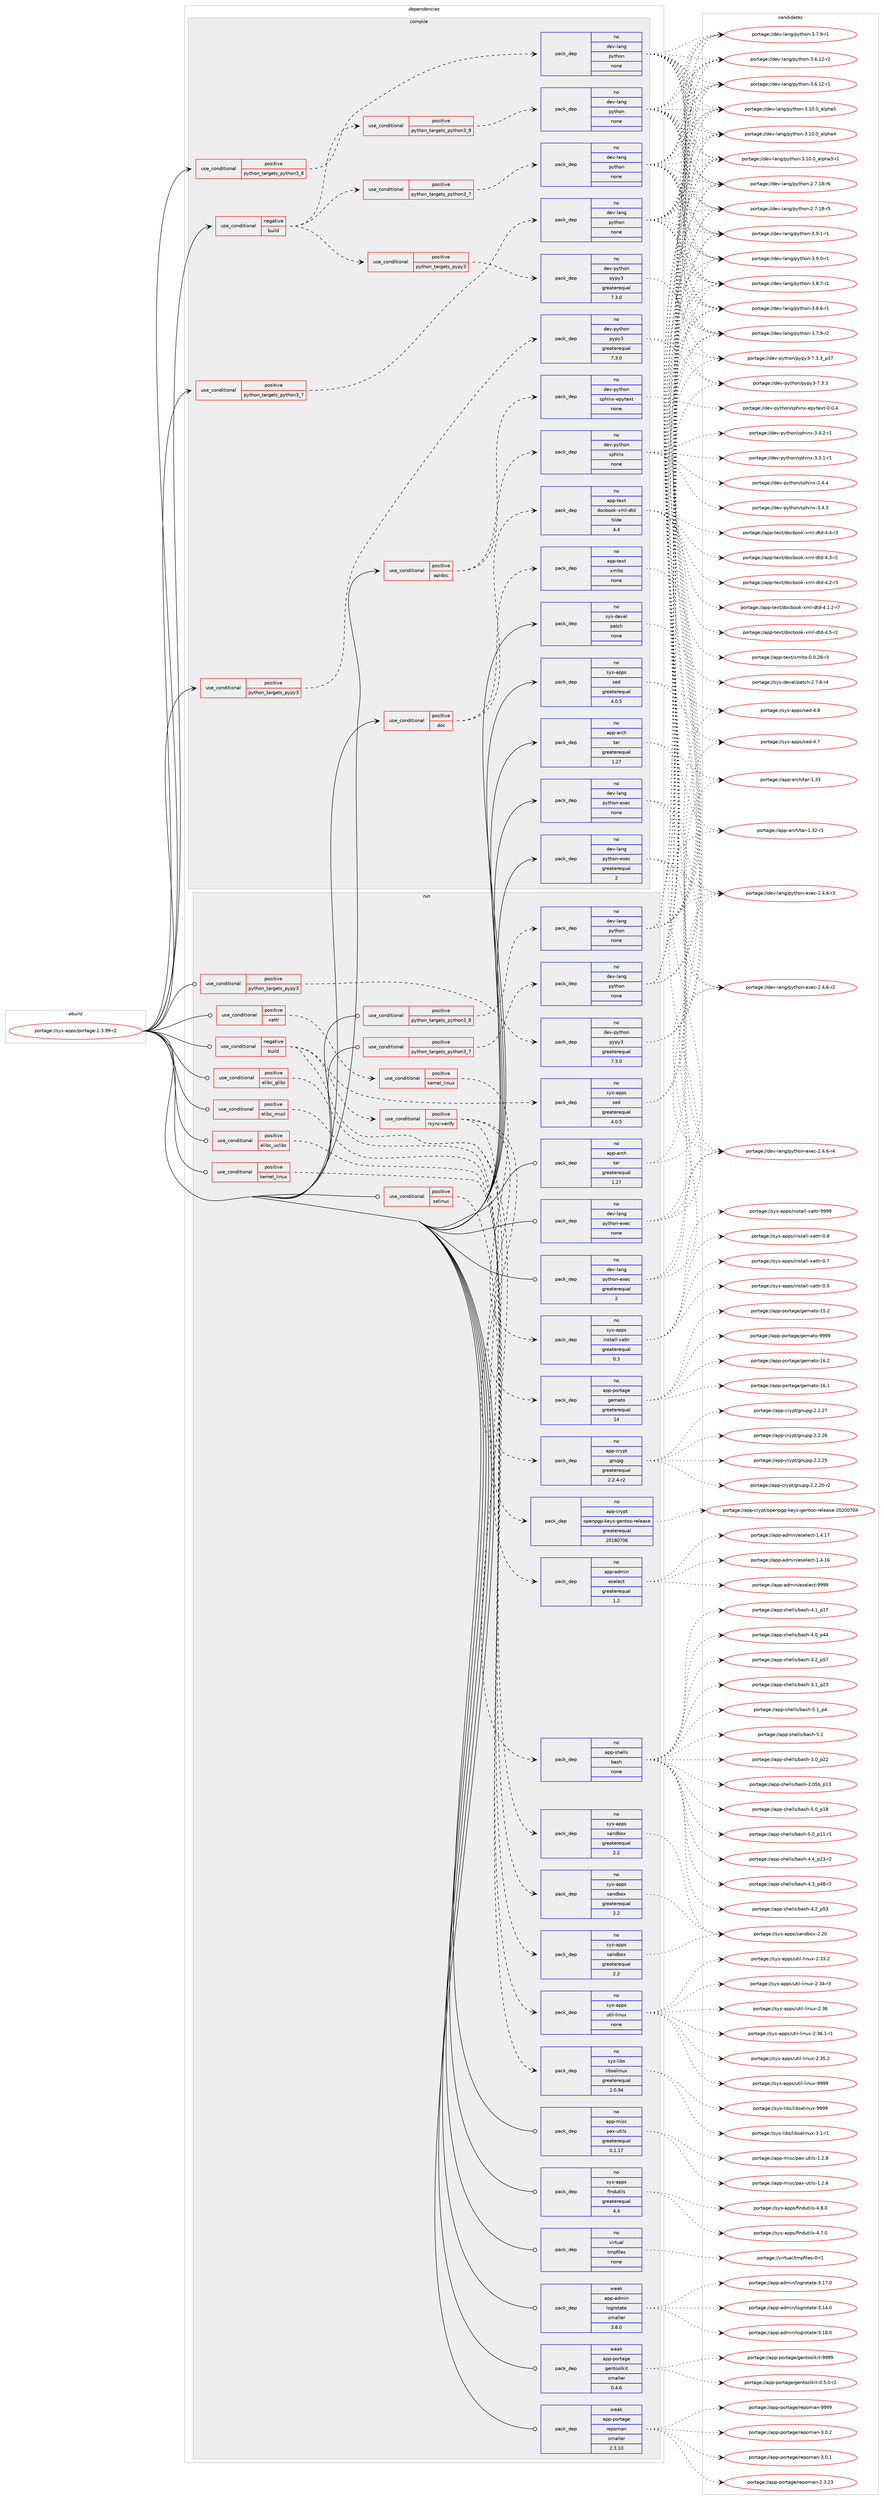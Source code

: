 digraph prolog {

# *************
# Graph options
# *************

newrank=true;
concentrate=true;
compound=true;
graph [rankdir=LR,fontname=Helvetica,fontsize=10,ranksep=1.5];#, ranksep=2.5, nodesep=0.2];
edge  [arrowhead=vee];
node  [fontname=Helvetica,fontsize=10];

# **********
# The ebuild
# **********

subgraph cluster_leftcol {
color=gray;
rank=same;
label=<<i>ebuild</i>>;
id [label="portage://sys-apps/portage-2.3.99-r2", color=red, width=4, href="../sys-apps/portage-2.3.99-r2.svg"];
}

# ****************
# The dependencies
# ****************

subgraph cluster_midcol {
color=gray;
label=<<i>dependencies</i>>;
subgraph cluster_compile {
fillcolor="#eeeeee";
style=filled;
label=<<i>compile</i>>;
subgraph cond3923 {
dependency13109 [label=<<TABLE BORDER="0" CELLBORDER="1" CELLSPACING="0" CELLPADDING="4"><TR><TD ROWSPAN="3" CELLPADDING="10">use_conditional</TD></TR><TR><TD>negative</TD></TR><TR><TD>build</TD></TR></TABLE>>, shape=none, color=red];
subgraph cond3924 {
dependency13110 [label=<<TABLE BORDER="0" CELLBORDER="1" CELLSPACING="0" CELLPADDING="4"><TR><TD ROWSPAN="3" CELLPADDING="10">use_conditional</TD></TR><TR><TD>positive</TD></TR><TR><TD>python_targets_pypy3</TD></TR></TABLE>>, shape=none, color=red];
subgraph pack9069 {
dependency13111 [label=<<TABLE BORDER="0" CELLBORDER="1" CELLSPACING="0" CELLPADDING="4" WIDTH="220"><TR><TD ROWSPAN="6" CELLPADDING="30">pack_dep</TD></TR><TR><TD WIDTH="110">no</TD></TR><TR><TD>dev-python</TD></TR><TR><TD>pypy3</TD></TR><TR><TD>greaterequal</TD></TR><TR><TD>7.3.0</TD></TR></TABLE>>, shape=none, color=blue];
}
dependency13110:e -> dependency13111:w [weight=20,style="dashed",arrowhead="vee"];
}
dependency13109:e -> dependency13110:w [weight=20,style="dashed",arrowhead="vee"];
subgraph cond3925 {
dependency13112 [label=<<TABLE BORDER="0" CELLBORDER="1" CELLSPACING="0" CELLPADDING="4"><TR><TD ROWSPAN="3" CELLPADDING="10">use_conditional</TD></TR><TR><TD>positive</TD></TR><TR><TD>python_targets_python3_7</TD></TR></TABLE>>, shape=none, color=red];
subgraph pack9070 {
dependency13113 [label=<<TABLE BORDER="0" CELLBORDER="1" CELLSPACING="0" CELLPADDING="4" WIDTH="220"><TR><TD ROWSPAN="6" CELLPADDING="30">pack_dep</TD></TR><TR><TD WIDTH="110">no</TD></TR><TR><TD>dev-lang</TD></TR><TR><TD>python</TD></TR><TR><TD>none</TD></TR><TR><TD></TD></TR></TABLE>>, shape=none, color=blue];
}
dependency13112:e -> dependency13113:w [weight=20,style="dashed",arrowhead="vee"];
}
dependency13109:e -> dependency13112:w [weight=20,style="dashed",arrowhead="vee"];
subgraph cond3926 {
dependency13114 [label=<<TABLE BORDER="0" CELLBORDER="1" CELLSPACING="0" CELLPADDING="4"><TR><TD ROWSPAN="3" CELLPADDING="10">use_conditional</TD></TR><TR><TD>positive</TD></TR><TR><TD>python_targets_python3_8</TD></TR></TABLE>>, shape=none, color=red];
subgraph pack9071 {
dependency13115 [label=<<TABLE BORDER="0" CELLBORDER="1" CELLSPACING="0" CELLPADDING="4" WIDTH="220"><TR><TD ROWSPAN="6" CELLPADDING="30">pack_dep</TD></TR><TR><TD WIDTH="110">no</TD></TR><TR><TD>dev-lang</TD></TR><TR><TD>python</TD></TR><TR><TD>none</TD></TR><TR><TD></TD></TR></TABLE>>, shape=none, color=blue];
}
dependency13114:e -> dependency13115:w [weight=20,style="dashed",arrowhead="vee"];
}
dependency13109:e -> dependency13114:w [weight=20,style="dashed",arrowhead="vee"];
}
id:e -> dependency13109:w [weight=20,style="solid",arrowhead="vee"];
subgraph cond3927 {
dependency13116 [label=<<TABLE BORDER="0" CELLBORDER="1" CELLSPACING="0" CELLPADDING="4"><TR><TD ROWSPAN="3" CELLPADDING="10">use_conditional</TD></TR><TR><TD>positive</TD></TR><TR><TD>apidoc</TD></TR></TABLE>>, shape=none, color=red];
subgraph pack9072 {
dependency13117 [label=<<TABLE BORDER="0" CELLBORDER="1" CELLSPACING="0" CELLPADDING="4" WIDTH="220"><TR><TD ROWSPAN="6" CELLPADDING="30">pack_dep</TD></TR><TR><TD WIDTH="110">no</TD></TR><TR><TD>dev-python</TD></TR><TR><TD>sphinx</TD></TR><TR><TD>none</TD></TR><TR><TD></TD></TR></TABLE>>, shape=none, color=blue];
}
dependency13116:e -> dependency13117:w [weight=20,style="dashed",arrowhead="vee"];
subgraph pack9073 {
dependency13118 [label=<<TABLE BORDER="0" CELLBORDER="1" CELLSPACING="0" CELLPADDING="4" WIDTH="220"><TR><TD ROWSPAN="6" CELLPADDING="30">pack_dep</TD></TR><TR><TD WIDTH="110">no</TD></TR><TR><TD>dev-python</TD></TR><TR><TD>sphinx-epytext</TD></TR><TR><TD>none</TD></TR><TR><TD></TD></TR></TABLE>>, shape=none, color=blue];
}
dependency13116:e -> dependency13118:w [weight=20,style="dashed",arrowhead="vee"];
}
id:e -> dependency13116:w [weight=20,style="solid",arrowhead="vee"];
subgraph cond3928 {
dependency13119 [label=<<TABLE BORDER="0" CELLBORDER="1" CELLSPACING="0" CELLPADDING="4"><TR><TD ROWSPAN="3" CELLPADDING="10">use_conditional</TD></TR><TR><TD>positive</TD></TR><TR><TD>doc</TD></TR></TABLE>>, shape=none, color=red];
subgraph pack9074 {
dependency13120 [label=<<TABLE BORDER="0" CELLBORDER="1" CELLSPACING="0" CELLPADDING="4" WIDTH="220"><TR><TD ROWSPAN="6" CELLPADDING="30">pack_dep</TD></TR><TR><TD WIDTH="110">no</TD></TR><TR><TD>app-text</TD></TR><TR><TD>xmlto</TD></TR><TR><TD>none</TD></TR><TR><TD></TD></TR></TABLE>>, shape=none, color=blue];
}
dependency13119:e -> dependency13120:w [weight=20,style="dashed",arrowhead="vee"];
subgraph pack9075 {
dependency13121 [label=<<TABLE BORDER="0" CELLBORDER="1" CELLSPACING="0" CELLPADDING="4" WIDTH="220"><TR><TD ROWSPAN="6" CELLPADDING="30">pack_dep</TD></TR><TR><TD WIDTH="110">no</TD></TR><TR><TD>app-text</TD></TR><TR><TD>docbook-xml-dtd</TD></TR><TR><TD>tilde</TD></TR><TR><TD>4.4</TD></TR></TABLE>>, shape=none, color=blue];
}
dependency13119:e -> dependency13121:w [weight=20,style="dashed",arrowhead="vee"];
}
id:e -> dependency13119:w [weight=20,style="solid",arrowhead="vee"];
subgraph cond3929 {
dependency13122 [label=<<TABLE BORDER="0" CELLBORDER="1" CELLSPACING="0" CELLPADDING="4"><TR><TD ROWSPAN="3" CELLPADDING="10">use_conditional</TD></TR><TR><TD>positive</TD></TR><TR><TD>python_targets_pypy3</TD></TR></TABLE>>, shape=none, color=red];
subgraph pack9076 {
dependency13123 [label=<<TABLE BORDER="0" CELLBORDER="1" CELLSPACING="0" CELLPADDING="4" WIDTH="220"><TR><TD ROWSPAN="6" CELLPADDING="30">pack_dep</TD></TR><TR><TD WIDTH="110">no</TD></TR><TR><TD>dev-python</TD></TR><TR><TD>pypy3</TD></TR><TR><TD>greaterequal</TD></TR><TR><TD>7.3.0</TD></TR></TABLE>>, shape=none, color=blue];
}
dependency13122:e -> dependency13123:w [weight=20,style="dashed",arrowhead="vee"];
}
id:e -> dependency13122:w [weight=20,style="solid",arrowhead="vee"];
subgraph cond3930 {
dependency13124 [label=<<TABLE BORDER="0" CELLBORDER="1" CELLSPACING="0" CELLPADDING="4"><TR><TD ROWSPAN="3" CELLPADDING="10">use_conditional</TD></TR><TR><TD>positive</TD></TR><TR><TD>python_targets_python3_7</TD></TR></TABLE>>, shape=none, color=red];
subgraph pack9077 {
dependency13125 [label=<<TABLE BORDER="0" CELLBORDER="1" CELLSPACING="0" CELLPADDING="4" WIDTH="220"><TR><TD ROWSPAN="6" CELLPADDING="30">pack_dep</TD></TR><TR><TD WIDTH="110">no</TD></TR><TR><TD>dev-lang</TD></TR><TR><TD>python</TD></TR><TR><TD>none</TD></TR><TR><TD></TD></TR></TABLE>>, shape=none, color=blue];
}
dependency13124:e -> dependency13125:w [weight=20,style="dashed",arrowhead="vee"];
}
id:e -> dependency13124:w [weight=20,style="solid",arrowhead="vee"];
subgraph cond3931 {
dependency13126 [label=<<TABLE BORDER="0" CELLBORDER="1" CELLSPACING="0" CELLPADDING="4"><TR><TD ROWSPAN="3" CELLPADDING="10">use_conditional</TD></TR><TR><TD>positive</TD></TR><TR><TD>python_targets_python3_8</TD></TR></TABLE>>, shape=none, color=red];
subgraph pack9078 {
dependency13127 [label=<<TABLE BORDER="0" CELLBORDER="1" CELLSPACING="0" CELLPADDING="4" WIDTH="220"><TR><TD ROWSPAN="6" CELLPADDING="30">pack_dep</TD></TR><TR><TD WIDTH="110">no</TD></TR><TR><TD>dev-lang</TD></TR><TR><TD>python</TD></TR><TR><TD>none</TD></TR><TR><TD></TD></TR></TABLE>>, shape=none, color=blue];
}
dependency13126:e -> dependency13127:w [weight=20,style="dashed",arrowhead="vee"];
}
id:e -> dependency13126:w [weight=20,style="solid",arrowhead="vee"];
subgraph pack9079 {
dependency13128 [label=<<TABLE BORDER="0" CELLBORDER="1" CELLSPACING="0" CELLPADDING="4" WIDTH="220"><TR><TD ROWSPAN="6" CELLPADDING="30">pack_dep</TD></TR><TR><TD WIDTH="110">no</TD></TR><TR><TD>app-arch</TD></TR><TR><TD>tar</TD></TR><TR><TD>greaterequal</TD></TR><TR><TD>1.27</TD></TR></TABLE>>, shape=none, color=blue];
}
id:e -> dependency13128:w [weight=20,style="solid",arrowhead="vee"];
subgraph pack9080 {
dependency13129 [label=<<TABLE BORDER="0" CELLBORDER="1" CELLSPACING="0" CELLPADDING="4" WIDTH="220"><TR><TD ROWSPAN="6" CELLPADDING="30">pack_dep</TD></TR><TR><TD WIDTH="110">no</TD></TR><TR><TD>dev-lang</TD></TR><TR><TD>python-exec</TD></TR><TR><TD>greaterequal</TD></TR><TR><TD>2</TD></TR></TABLE>>, shape=none, color=blue];
}
id:e -> dependency13129:w [weight=20,style="solid",arrowhead="vee"];
subgraph pack9081 {
dependency13130 [label=<<TABLE BORDER="0" CELLBORDER="1" CELLSPACING="0" CELLPADDING="4" WIDTH="220"><TR><TD ROWSPAN="6" CELLPADDING="30">pack_dep</TD></TR><TR><TD WIDTH="110">no</TD></TR><TR><TD>dev-lang</TD></TR><TR><TD>python-exec</TD></TR><TR><TD>none</TD></TR><TR><TD></TD></TR></TABLE>>, shape=none, color=blue];
}
id:e -> dependency13130:w [weight=20,style="solid",arrowhead="vee"];
subgraph pack9082 {
dependency13131 [label=<<TABLE BORDER="0" CELLBORDER="1" CELLSPACING="0" CELLPADDING="4" WIDTH="220"><TR><TD ROWSPAN="6" CELLPADDING="30">pack_dep</TD></TR><TR><TD WIDTH="110">no</TD></TR><TR><TD>sys-apps</TD></TR><TR><TD>sed</TD></TR><TR><TD>greaterequal</TD></TR><TR><TD>4.0.5</TD></TR></TABLE>>, shape=none, color=blue];
}
id:e -> dependency13131:w [weight=20,style="solid",arrowhead="vee"];
subgraph pack9083 {
dependency13132 [label=<<TABLE BORDER="0" CELLBORDER="1" CELLSPACING="0" CELLPADDING="4" WIDTH="220"><TR><TD ROWSPAN="6" CELLPADDING="30">pack_dep</TD></TR><TR><TD WIDTH="110">no</TD></TR><TR><TD>sys-devel</TD></TR><TR><TD>patch</TD></TR><TR><TD>none</TD></TR><TR><TD></TD></TR></TABLE>>, shape=none, color=blue];
}
id:e -> dependency13132:w [weight=20,style="solid",arrowhead="vee"];
}
subgraph cluster_compileandrun {
fillcolor="#eeeeee";
style=filled;
label=<<i>compile and run</i>>;
}
subgraph cluster_run {
fillcolor="#eeeeee";
style=filled;
label=<<i>run</i>>;
subgraph cond3932 {
dependency13133 [label=<<TABLE BORDER="0" CELLBORDER="1" CELLSPACING="0" CELLPADDING="4"><TR><TD ROWSPAN="3" CELLPADDING="10">use_conditional</TD></TR><TR><TD>negative</TD></TR><TR><TD>build</TD></TR></TABLE>>, shape=none, color=red];
subgraph pack9084 {
dependency13134 [label=<<TABLE BORDER="0" CELLBORDER="1" CELLSPACING="0" CELLPADDING="4" WIDTH="220"><TR><TD ROWSPAN="6" CELLPADDING="30">pack_dep</TD></TR><TR><TD WIDTH="110">no</TD></TR><TR><TD>sys-apps</TD></TR><TR><TD>sed</TD></TR><TR><TD>greaterequal</TD></TR><TR><TD>4.0.5</TD></TR></TABLE>>, shape=none, color=blue];
}
dependency13133:e -> dependency13134:w [weight=20,style="dashed",arrowhead="vee"];
subgraph pack9085 {
dependency13135 [label=<<TABLE BORDER="0" CELLBORDER="1" CELLSPACING="0" CELLPADDING="4" WIDTH="220"><TR><TD ROWSPAN="6" CELLPADDING="30">pack_dep</TD></TR><TR><TD WIDTH="110">no</TD></TR><TR><TD>app-shells</TD></TR><TR><TD>bash</TD></TR><TR><TD>none</TD></TR><TR><TD></TD></TR></TABLE>>, shape=none, color=blue];
}
dependency13133:e -> dependency13135:w [weight=20,style="dashed",arrowhead="vee"];
subgraph pack9086 {
dependency13136 [label=<<TABLE BORDER="0" CELLBORDER="1" CELLSPACING="0" CELLPADDING="4" WIDTH="220"><TR><TD ROWSPAN="6" CELLPADDING="30">pack_dep</TD></TR><TR><TD WIDTH="110">no</TD></TR><TR><TD>app-admin</TD></TR><TR><TD>eselect</TD></TR><TR><TD>greaterequal</TD></TR><TR><TD>1.2</TD></TR></TABLE>>, shape=none, color=blue];
}
dependency13133:e -> dependency13136:w [weight=20,style="dashed",arrowhead="vee"];
subgraph cond3933 {
dependency13137 [label=<<TABLE BORDER="0" CELLBORDER="1" CELLSPACING="0" CELLPADDING="4"><TR><TD ROWSPAN="3" CELLPADDING="10">use_conditional</TD></TR><TR><TD>positive</TD></TR><TR><TD>rsync-verify</TD></TR></TABLE>>, shape=none, color=red];
subgraph pack9087 {
dependency13138 [label=<<TABLE BORDER="0" CELLBORDER="1" CELLSPACING="0" CELLPADDING="4" WIDTH="220"><TR><TD ROWSPAN="6" CELLPADDING="30">pack_dep</TD></TR><TR><TD WIDTH="110">no</TD></TR><TR><TD>app-portage</TD></TR><TR><TD>gemato</TD></TR><TR><TD>greaterequal</TD></TR><TR><TD>14</TD></TR></TABLE>>, shape=none, color=blue];
}
dependency13137:e -> dependency13138:w [weight=20,style="dashed",arrowhead="vee"];
subgraph pack9088 {
dependency13139 [label=<<TABLE BORDER="0" CELLBORDER="1" CELLSPACING="0" CELLPADDING="4" WIDTH="220"><TR><TD ROWSPAN="6" CELLPADDING="30">pack_dep</TD></TR><TR><TD WIDTH="110">no</TD></TR><TR><TD>app-crypt</TD></TR><TR><TD>openpgp-keys-gentoo-release</TD></TR><TR><TD>greaterequal</TD></TR><TR><TD>20180706</TD></TR></TABLE>>, shape=none, color=blue];
}
dependency13137:e -> dependency13139:w [weight=20,style="dashed",arrowhead="vee"];
subgraph pack9089 {
dependency13140 [label=<<TABLE BORDER="0" CELLBORDER="1" CELLSPACING="0" CELLPADDING="4" WIDTH="220"><TR><TD ROWSPAN="6" CELLPADDING="30">pack_dep</TD></TR><TR><TD WIDTH="110">no</TD></TR><TR><TD>app-crypt</TD></TR><TR><TD>gnupg</TD></TR><TR><TD>greaterequal</TD></TR><TR><TD>2.2.4-r2</TD></TR></TABLE>>, shape=none, color=blue];
}
dependency13137:e -> dependency13140:w [weight=20,style="dashed",arrowhead="vee"];
}
dependency13133:e -> dependency13137:w [weight=20,style="dashed",arrowhead="vee"];
}
id:e -> dependency13133:w [weight=20,style="solid",arrowhead="odot"];
subgraph cond3934 {
dependency13141 [label=<<TABLE BORDER="0" CELLBORDER="1" CELLSPACING="0" CELLPADDING="4"><TR><TD ROWSPAN="3" CELLPADDING="10">use_conditional</TD></TR><TR><TD>positive</TD></TR><TR><TD>elibc_glibc</TD></TR></TABLE>>, shape=none, color=red];
subgraph pack9090 {
dependency13142 [label=<<TABLE BORDER="0" CELLBORDER="1" CELLSPACING="0" CELLPADDING="4" WIDTH="220"><TR><TD ROWSPAN="6" CELLPADDING="30">pack_dep</TD></TR><TR><TD WIDTH="110">no</TD></TR><TR><TD>sys-apps</TD></TR><TR><TD>sandbox</TD></TR><TR><TD>greaterequal</TD></TR><TR><TD>2.2</TD></TR></TABLE>>, shape=none, color=blue];
}
dependency13141:e -> dependency13142:w [weight=20,style="dashed",arrowhead="vee"];
}
id:e -> dependency13141:w [weight=20,style="solid",arrowhead="odot"];
subgraph cond3935 {
dependency13143 [label=<<TABLE BORDER="0" CELLBORDER="1" CELLSPACING="0" CELLPADDING="4"><TR><TD ROWSPAN="3" CELLPADDING="10">use_conditional</TD></TR><TR><TD>positive</TD></TR><TR><TD>elibc_musl</TD></TR></TABLE>>, shape=none, color=red];
subgraph pack9091 {
dependency13144 [label=<<TABLE BORDER="0" CELLBORDER="1" CELLSPACING="0" CELLPADDING="4" WIDTH="220"><TR><TD ROWSPAN="6" CELLPADDING="30">pack_dep</TD></TR><TR><TD WIDTH="110">no</TD></TR><TR><TD>sys-apps</TD></TR><TR><TD>sandbox</TD></TR><TR><TD>greaterequal</TD></TR><TR><TD>2.2</TD></TR></TABLE>>, shape=none, color=blue];
}
dependency13143:e -> dependency13144:w [weight=20,style="dashed",arrowhead="vee"];
}
id:e -> dependency13143:w [weight=20,style="solid",arrowhead="odot"];
subgraph cond3936 {
dependency13145 [label=<<TABLE BORDER="0" CELLBORDER="1" CELLSPACING="0" CELLPADDING="4"><TR><TD ROWSPAN="3" CELLPADDING="10">use_conditional</TD></TR><TR><TD>positive</TD></TR><TR><TD>elibc_uclibc</TD></TR></TABLE>>, shape=none, color=red];
subgraph pack9092 {
dependency13146 [label=<<TABLE BORDER="0" CELLBORDER="1" CELLSPACING="0" CELLPADDING="4" WIDTH="220"><TR><TD ROWSPAN="6" CELLPADDING="30">pack_dep</TD></TR><TR><TD WIDTH="110">no</TD></TR><TR><TD>sys-apps</TD></TR><TR><TD>sandbox</TD></TR><TR><TD>greaterequal</TD></TR><TR><TD>2.2</TD></TR></TABLE>>, shape=none, color=blue];
}
dependency13145:e -> dependency13146:w [weight=20,style="dashed",arrowhead="vee"];
}
id:e -> dependency13145:w [weight=20,style="solid",arrowhead="odot"];
subgraph cond3937 {
dependency13147 [label=<<TABLE BORDER="0" CELLBORDER="1" CELLSPACING="0" CELLPADDING="4"><TR><TD ROWSPAN="3" CELLPADDING="10">use_conditional</TD></TR><TR><TD>positive</TD></TR><TR><TD>kernel_linux</TD></TR></TABLE>>, shape=none, color=red];
subgraph pack9093 {
dependency13148 [label=<<TABLE BORDER="0" CELLBORDER="1" CELLSPACING="0" CELLPADDING="4" WIDTH="220"><TR><TD ROWSPAN="6" CELLPADDING="30">pack_dep</TD></TR><TR><TD WIDTH="110">no</TD></TR><TR><TD>sys-apps</TD></TR><TR><TD>util-linux</TD></TR><TR><TD>none</TD></TR><TR><TD></TD></TR></TABLE>>, shape=none, color=blue];
}
dependency13147:e -> dependency13148:w [weight=20,style="dashed",arrowhead="vee"];
}
id:e -> dependency13147:w [weight=20,style="solid",arrowhead="odot"];
subgraph cond3938 {
dependency13149 [label=<<TABLE BORDER="0" CELLBORDER="1" CELLSPACING="0" CELLPADDING="4"><TR><TD ROWSPAN="3" CELLPADDING="10">use_conditional</TD></TR><TR><TD>positive</TD></TR><TR><TD>python_targets_pypy3</TD></TR></TABLE>>, shape=none, color=red];
subgraph pack9094 {
dependency13150 [label=<<TABLE BORDER="0" CELLBORDER="1" CELLSPACING="0" CELLPADDING="4" WIDTH="220"><TR><TD ROWSPAN="6" CELLPADDING="30">pack_dep</TD></TR><TR><TD WIDTH="110">no</TD></TR><TR><TD>dev-python</TD></TR><TR><TD>pypy3</TD></TR><TR><TD>greaterequal</TD></TR><TR><TD>7.3.0</TD></TR></TABLE>>, shape=none, color=blue];
}
dependency13149:e -> dependency13150:w [weight=20,style="dashed",arrowhead="vee"];
}
id:e -> dependency13149:w [weight=20,style="solid",arrowhead="odot"];
subgraph cond3939 {
dependency13151 [label=<<TABLE BORDER="0" CELLBORDER="1" CELLSPACING="0" CELLPADDING="4"><TR><TD ROWSPAN="3" CELLPADDING="10">use_conditional</TD></TR><TR><TD>positive</TD></TR><TR><TD>python_targets_python3_7</TD></TR></TABLE>>, shape=none, color=red];
subgraph pack9095 {
dependency13152 [label=<<TABLE BORDER="0" CELLBORDER="1" CELLSPACING="0" CELLPADDING="4" WIDTH="220"><TR><TD ROWSPAN="6" CELLPADDING="30">pack_dep</TD></TR><TR><TD WIDTH="110">no</TD></TR><TR><TD>dev-lang</TD></TR><TR><TD>python</TD></TR><TR><TD>none</TD></TR><TR><TD></TD></TR></TABLE>>, shape=none, color=blue];
}
dependency13151:e -> dependency13152:w [weight=20,style="dashed",arrowhead="vee"];
}
id:e -> dependency13151:w [weight=20,style="solid",arrowhead="odot"];
subgraph cond3940 {
dependency13153 [label=<<TABLE BORDER="0" CELLBORDER="1" CELLSPACING="0" CELLPADDING="4"><TR><TD ROWSPAN="3" CELLPADDING="10">use_conditional</TD></TR><TR><TD>positive</TD></TR><TR><TD>python_targets_python3_8</TD></TR></TABLE>>, shape=none, color=red];
subgraph pack9096 {
dependency13154 [label=<<TABLE BORDER="0" CELLBORDER="1" CELLSPACING="0" CELLPADDING="4" WIDTH="220"><TR><TD ROWSPAN="6" CELLPADDING="30">pack_dep</TD></TR><TR><TD WIDTH="110">no</TD></TR><TR><TD>dev-lang</TD></TR><TR><TD>python</TD></TR><TR><TD>none</TD></TR><TR><TD></TD></TR></TABLE>>, shape=none, color=blue];
}
dependency13153:e -> dependency13154:w [weight=20,style="dashed",arrowhead="vee"];
}
id:e -> dependency13153:w [weight=20,style="solid",arrowhead="odot"];
subgraph cond3941 {
dependency13155 [label=<<TABLE BORDER="0" CELLBORDER="1" CELLSPACING="0" CELLPADDING="4"><TR><TD ROWSPAN="3" CELLPADDING="10">use_conditional</TD></TR><TR><TD>positive</TD></TR><TR><TD>selinux</TD></TR></TABLE>>, shape=none, color=red];
subgraph pack9097 {
dependency13156 [label=<<TABLE BORDER="0" CELLBORDER="1" CELLSPACING="0" CELLPADDING="4" WIDTH="220"><TR><TD ROWSPAN="6" CELLPADDING="30">pack_dep</TD></TR><TR><TD WIDTH="110">no</TD></TR><TR><TD>sys-libs</TD></TR><TR><TD>libselinux</TD></TR><TR><TD>greaterequal</TD></TR><TR><TD>2.0.94</TD></TR></TABLE>>, shape=none, color=blue];
}
dependency13155:e -> dependency13156:w [weight=20,style="dashed",arrowhead="vee"];
}
id:e -> dependency13155:w [weight=20,style="solid",arrowhead="odot"];
subgraph cond3942 {
dependency13157 [label=<<TABLE BORDER="0" CELLBORDER="1" CELLSPACING="0" CELLPADDING="4"><TR><TD ROWSPAN="3" CELLPADDING="10">use_conditional</TD></TR><TR><TD>positive</TD></TR><TR><TD>xattr</TD></TR></TABLE>>, shape=none, color=red];
subgraph cond3943 {
dependency13158 [label=<<TABLE BORDER="0" CELLBORDER="1" CELLSPACING="0" CELLPADDING="4"><TR><TD ROWSPAN="3" CELLPADDING="10">use_conditional</TD></TR><TR><TD>positive</TD></TR><TR><TD>kernel_linux</TD></TR></TABLE>>, shape=none, color=red];
subgraph pack9098 {
dependency13159 [label=<<TABLE BORDER="0" CELLBORDER="1" CELLSPACING="0" CELLPADDING="4" WIDTH="220"><TR><TD ROWSPAN="6" CELLPADDING="30">pack_dep</TD></TR><TR><TD WIDTH="110">no</TD></TR><TR><TD>sys-apps</TD></TR><TR><TD>install-xattr</TD></TR><TR><TD>greaterequal</TD></TR><TR><TD>0.3</TD></TR></TABLE>>, shape=none, color=blue];
}
dependency13158:e -> dependency13159:w [weight=20,style="dashed",arrowhead="vee"];
}
dependency13157:e -> dependency13158:w [weight=20,style="dashed",arrowhead="vee"];
}
id:e -> dependency13157:w [weight=20,style="solid",arrowhead="odot"];
subgraph pack9099 {
dependency13160 [label=<<TABLE BORDER="0" CELLBORDER="1" CELLSPACING="0" CELLPADDING="4" WIDTH="220"><TR><TD ROWSPAN="6" CELLPADDING="30">pack_dep</TD></TR><TR><TD WIDTH="110">no</TD></TR><TR><TD>app-arch</TD></TR><TR><TD>tar</TD></TR><TR><TD>greaterequal</TD></TR><TR><TD>1.27</TD></TR></TABLE>>, shape=none, color=blue];
}
id:e -> dependency13160:w [weight=20,style="solid",arrowhead="odot"];
subgraph pack9100 {
dependency13161 [label=<<TABLE BORDER="0" CELLBORDER="1" CELLSPACING="0" CELLPADDING="4" WIDTH="220"><TR><TD ROWSPAN="6" CELLPADDING="30">pack_dep</TD></TR><TR><TD WIDTH="110">no</TD></TR><TR><TD>app-misc</TD></TR><TR><TD>pax-utils</TD></TR><TR><TD>greaterequal</TD></TR><TR><TD>0.1.17</TD></TR></TABLE>>, shape=none, color=blue];
}
id:e -> dependency13161:w [weight=20,style="solid",arrowhead="odot"];
subgraph pack9101 {
dependency13162 [label=<<TABLE BORDER="0" CELLBORDER="1" CELLSPACING="0" CELLPADDING="4" WIDTH="220"><TR><TD ROWSPAN="6" CELLPADDING="30">pack_dep</TD></TR><TR><TD WIDTH="110">no</TD></TR><TR><TD>dev-lang</TD></TR><TR><TD>python-exec</TD></TR><TR><TD>greaterequal</TD></TR><TR><TD>2</TD></TR></TABLE>>, shape=none, color=blue];
}
id:e -> dependency13162:w [weight=20,style="solid",arrowhead="odot"];
subgraph pack9102 {
dependency13163 [label=<<TABLE BORDER="0" CELLBORDER="1" CELLSPACING="0" CELLPADDING="4" WIDTH="220"><TR><TD ROWSPAN="6" CELLPADDING="30">pack_dep</TD></TR><TR><TD WIDTH="110">no</TD></TR><TR><TD>dev-lang</TD></TR><TR><TD>python-exec</TD></TR><TR><TD>none</TD></TR><TR><TD></TD></TR></TABLE>>, shape=none, color=blue];
}
id:e -> dependency13163:w [weight=20,style="solid",arrowhead="odot"];
subgraph pack9103 {
dependency13164 [label=<<TABLE BORDER="0" CELLBORDER="1" CELLSPACING="0" CELLPADDING="4" WIDTH="220"><TR><TD ROWSPAN="6" CELLPADDING="30">pack_dep</TD></TR><TR><TD WIDTH="110">no</TD></TR><TR><TD>sys-apps</TD></TR><TR><TD>findutils</TD></TR><TR><TD>greaterequal</TD></TR><TR><TD>4.4</TD></TR></TABLE>>, shape=none, color=blue];
}
id:e -> dependency13164:w [weight=20,style="solid",arrowhead="odot"];
subgraph pack9104 {
dependency13165 [label=<<TABLE BORDER="0" CELLBORDER="1" CELLSPACING="0" CELLPADDING="4" WIDTH="220"><TR><TD ROWSPAN="6" CELLPADDING="30">pack_dep</TD></TR><TR><TD WIDTH="110">no</TD></TR><TR><TD>virtual</TD></TR><TR><TD>tmpfiles</TD></TR><TR><TD>none</TD></TR><TR><TD></TD></TR></TABLE>>, shape=none, color=blue];
}
id:e -> dependency13165:w [weight=20,style="solid",arrowhead="odot"];
subgraph pack9105 {
dependency13166 [label=<<TABLE BORDER="0" CELLBORDER="1" CELLSPACING="0" CELLPADDING="4" WIDTH="220"><TR><TD ROWSPAN="6" CELLPADDING="30">pack_dep</TD></TR><TR><TD WIDTH="110">weak</TD></TR><TR><TD>app-admin</TD></TR><TR><TD>logrotate</TD></TR><TR><TD>smaller</TD></TR><TR><TD>3.8.0</TD></TR></TABLE>>, shape=none, color=blue];
}
id:e -> dependency13166:w [weight=20,style="solid",arrowhead="odot"];
subgraph pack9106 {
dependency13167 [label=<<TABLE BORDER="0" CELLBORDER="1" CELLSPACING="0" CELLPADDING="4" WIDTH="220"><TR><TD ROWSPAN="6" CELLPADDING="30">pack_dep</TD></TR><TR><TD WIDTH="110">weak</TD></TR><TR><TD>app-portage</TD></TR><TR><TD>gentoolkit</TD></TR><TR><TD>smaller</TD></TR><TR><TD>0.4.6</TD></TR></TABLE>>, shape=none, color=blue];
}
id:e -> dependency13167:w [weight=20,style="solid",arrowhead="odot"];
subgraph pack9107 {
dependency13168 [label=<<TABLE BORDER="0" CELLBORDER="1" CELLSPACING="0" CELLPADDING="4" WIDTH="220"><TR><TD ROWSPAN="6" CELLPADDING="30">pack_dep</TD></TR><TR><TD WIDTH="110">weak</TD></TR><TR><TD>app-portage</TD></TR><TR><TD>repoman</TD></TR><TR><TD>smaller</TD></TR><TR><TD>2.3.10</TD></TR></TABLE>>, shape=none, color=blue];
}
id:e -> dependency13168:w [weight=20,style="solid",arrowhead="odot"];
}
}

# **************
# The candidates
# **************

subgraph cluster_choices {
rank=same;
color=gray;
label=<<i>candidates</i>>;

subgraph choice9069 {
color=black;
nodesep=1;
choice100101118451121211161041111104711212111212151455546514651951125155 [label="portage://dev-python/pypy3-7.3.3_p37", color=red, width=4,href="../dev-python/pypy3-7.3.3_p37.svg"];
choice100101118451121211161041111104711212111212151455546514651 [label="portage://dev-python/pypy3-7.3.3", color=red, width=4,href="../dev-python/pypy3-7.3.3.svg"];
dependency13111:e -> choice100101118451121211161041111104711212111212151455546514651951125155:w [style=dotted,weight="100"];
dependency13111:e -> choice100101118451121211161041111104711212111212151455546514651:w [style=dotted,weight="100"];
}
subgraph choice9070 {
color=black;
nodesep=1;
choice1001011184510897110103471121211161041111104551465746494511449 [label="portage://dev-lang/python-3.9.1-r1", color=red, width=4,href="../dev-lang/python-3.9.1-r1.svg"];
choice1001011184510897110103471121211161041111104551465746484511449 [label="portage://dev-lang/python-3.9.0-r1", color=red, width=4,href="../dev-lang/python-3.9.0-r1.svg"];
choice1001011184510897110103471121211161041111104551465646554511449 [label="portage://dev-lang/python-3.8.7-r1", color=red, width=4,href="../dev-lang/python-3.8.7-r1.svg"];
choice1001011184510897110103471121211161041111104551465646544511449 [label="portage://dev-lang/python-3.8.6-r1", color=red, width=4,href="../dev-lang/python-3.8.6-r1.svg"];
choice1001011184510897110103471121211161041111104551465546574511450 [label="portage://dev-lang/python-3.7.9-r2", color=red, width=4,href="../dev-lang/python-3.7.9-r2.svg"];
choice1001011184510897110103471121211161041111104551465546574511449 [label="portage://dev-lang/python-3.7.9-r1", color=red, width=4,href="../dev-lang/python-3.7.9-r1.svg"];
choice100101118451089711010347112121116104111110455146544649504511450 [label="portage://dev-lang/python-3.6.12-r2", color=red, width=4,href="../dev-lang/python-3.6.12-r2.svg"];
choice100101118451089711010347112121116104111110455146544649504511449 [label="portage://dev-lang/python-3.6.12-r1", color=red, width=4,href="../dev-lang/python-3.6.12-r1.svg"];
choice1001011184510897110103471121211161041111104551464948464895971081121049753 [label="portage://dev-lang/python-3.10.0_alpha5", color=red, width=4,href="../dev-lang/python-3.10.0_alpha5.svg"];
choice1001011184510897110103471121211161041111104551464948464895971081121049752 [label="portage://dev-lang/python-3.10.0_alpha4", color=red, width=4,href="../dev-lang/python-3.10.0_alpha4.svg"];
choice10010111845108971101034711212111610411111045514649484648959710811210497514511449 [label="portage://dev-lang/python-3.10.0_alpha3-r1", color=red, width=4,href="../dev-lang/python-3.10.0_alpha3-r1.svg"];
choice100101118451089711010347112121116104111110455046554649564511454 [label="portage://dev-lang/python-2.7.18-r6", color=red, width=4,href="../dev-lang/python-2.7.18-r6.svg"];
choice100101118451089711010347112121116104111110455046554649564511453 [label="portage://dev-lang/python-2.7.18-r5", color=red, width=4,href="../dev-lang/python-2.7.18-r5.svg"];
dependency13113:e -> choice1001011184510897110103471121211161041111104551465746494511449:w [style=dotted,weight="100"];
dependency13113:e -> choice1001011184510897110103471121211161041111104551465746484511449:w [style=dotted,weight="100"];
dependency13113:e -> choice1001011184510897110103471121211161041111104551465646554511449:w [style=dotted,weight="100"];
dependency13113:e -> choice1001011184510897110103471121211161041111104551465646544511449:w [style=dotted,weight="100"];
dependency13113:e -> choice1001011184510897110103471121211161041111104551465546574511450:w [style=dotted,weight="100"];
dependency13113:e -> choice1001011184510897110103471121211161041111104551465546574511449:w [style=dotted,weight="100"];
dependency13113:e -> choice100101118451089711010347112121116104111110455146544649504511450:w [style=dotted,weight="100"];
dependency13113:e -> choice100101118451089711010347112121116104111110455146544649504511449:w [style=dotted,weight="100"];
dependency13113:e -> choice1001011184510897110103471121211161041111104551464948464895971081121049753:w [style=dotted,weight="100"];
dependency13113:e -> choice1001011184510897110103471121211161041111104551464948464895971081121049752:w [style=dotted,weight="100"];
dependency13113:e -> choice10010111845108971101034711212111610411111045514649484648959710811210497514511449:w [style=dotted,weight="100"];
dependency13113:e -> choice100101118451089711010347112121116104111110455046554649564511454:w [style=dotted,weight="100"];
dependency13113:e -> choice100101118451089711010347112121116104111110455046554649564511453:w [style=dotted,weight="100"];
}
subgraph choice9071 {
color=black;
nodesep=1;
choice1001011184510897110103471121211161041111104551465746494511449 [label="portage://dev-lang/python-3.9.1-r1", color=red, width=4,href="../dev-lang/python-3.9.1-r1.svg"];
choice1001011184510897110103471121211161041111104551465746484511449 [label="portage://dev-lang/python-3.9.0-r1", color=red, width=4,href="../dev-lang/python-3.9.0-r1.svg"];
choice1001011184510897110103471121211161041111104551465646554511449 [label="portage://dev-lang/python-3.8.7-r1", color=red, width=4,href="../dev-lang/python-3.8.7-r1.svg"];
choice1001011184510897110103471121211161041111104551465646544511449 [label="portage://dev-lang/python-3.8.6-r1", color=red, width=4,href="../dev-lang/python-3.8.6-r1.svg"];
choice1001011184510897110103471121211161041111104551465546574511450 [label="portage://dev-lang/python-3.7.9-r2", color=red, width=4,href="../dev-lang/python-3.7.9-r2.svg"];
choice1001011184510897110103471121211161041111104551465546574511449 [label="portage://dev-lang/python-3.7.9-r1", color=red, width=4,href="../dev-lang/python-3.7.9-r1.svg"];
choice100101118451089711010347112121116104111110455146544649504511450 [label="portage://dev-lang/python-3.6.12-r2", color=red, width=4,href="../dev-lang/python-3.6.12-r2.svg"];
choice100101118451089711010347112121116104111110455146544649504511449 [label="portage://dev-lang/python-3.6.12-r1", color=red, width=4,href="../dev-lang/python-3.6.12-r1.svg"];
choice1001011184510897110103471121211161041111104551464948464895971081121049753 [label="portage://dev-lang/python-3.10.0_alpha5", color=red, width=4,href="../dev-lang/python-3.10.0_alpha5.svg"];
choice1001011184510897110103471121211161041111104551464948464895971081121049752 [label="portage://dev-lang/python-3.10.0_alpha4", color=red, width=4,href="../dev-lang/python-3.10.0_alpha4.svg"];
choice10010111845108971101034711212111610411111045514649484648959710811210497514511449 [label="portage://dev-lang/python-3.10.0_alpha3-r1", color=red, width=4,href="../dev-lang/python-3.10.0_alpha3-r1.svg"];
choice100101118451089711010347112121116104111110455046554649564511454 [label="portage://dev-lang/python-2.7.18-r6", color=red, width=4,href="../dev-lang/python-2.7.18-r6.svg"];
choice100101118451089711010347112121116104111110455046554649564511453 [label="portage://dev-lang/python-2.7.18-r5", color=red, width=4,href="../dev-lang/python-2.7.18-r5.svg"];
dependency13115:e -> choice1001011184510897110103471121211161041111104551465746494511449:w [style=dotted,weight="100"];
dependency13115:e -> choice1001011184510897110103471121211161041111104551465746484511449:w [style=dotted,weight="100"];
dependency13115:e -> choice1001011184510897110103471121211161041111104551465646554511449:w [style=dotted,weight="100"];
dependency13115:e -> choice1001011184510897110103471121211161041111104551465646544511449:w [style=dotted,weight="100"];
dependency13115:e -> choice1001011184510897110103471121211161041111104551465546574511450:w [style=dotted,weight="100"];
dependency13115:e -> choice1001011184510897110103471121211161041111104551465546574511449:w [style=dotted,weight="100"];
dependency13115:e -> choice100101118451089711010347112121116104111110455146544649504511450:w [style=dotted,weight="100"];
dependency13115:e -> choice100101118451089711010347112121116104111110455146544649504511449:w [style=dotted,weight="100"];
dependency13115:e -> choice1001011184510897110103471121211161041111104551464948464895971081121049753:w [style=dotted,weight="100"];
dependency13115:e -> choice1001011184510897110103471121211161041111104551464948464895971081121049752:w [style=dotted,weight="100"];
dependency13115:e -> choice10010111845108971101034711212111610411111045514649484648959710811210497514511449:w [style=dotted,weight="100"];
dependency13115:e -> choice100101118451089711010347112121116104111110455046554649564511454:w [style=dotted,weight="100"];
dependency13115:e -> choice100101118451089711010347112121116104111110455046554649564511453:w [style=dotted,weight="100"];
}
subgraph choice9072 {
color=black;
nodesep=1;
choice1001011184511212111610411111047115112104105110120455146524651 [label="portage://dev-python/sphinx-3.4.3", color=red, width=4,href="../dev-python/sphinx-3.4.3.svg"];
choice10010111845112121116104111110471151121041051101204551465246504511449 [label="portage://dev-python/sphinx-3.4.2-r1", color=red, width=4,href="../dev-python/sphinx-3.4.2-r1.svg"];
choice10010111845112121116104111110471151121041051101204551465146494511449 [label="portage://dev-python/sphinx-3.3.1-r1", color=red, width=4,href="../dev-python/sphinx-3.3.1-r1.svg"];
choice1001011184511212111610411111047115112104105110120455046524652 [label="portage://dev-python/sphinx-2.4.4", color=red, width=4,href="../dev-python/sphinx-2.4.4.svg"];
dependency13117:e -> choice1001011184511212111610411111047115112104105110120455146524651:w [style=dotted,weight="100"];
dependency13117:e -> choice10010111845112121116104111110471151121041051101204551465246504511449:w [style=dotted,weight="100"];
dependency13117:e -> choice10010111845112121116104111110471151121041051101204551465146494511449:w [style=dotted,weight="100"];
dependency13117:e -> choice1001011184511212111610411111047115112104105110120455046524652:w [style=dotted,weight="100"];
}
subgraph choice9073 {
color=black;
nodesep=1;
choice100101118451121211161041111104711511210410511012045101112121116101120116454846484652 [label="portage://dev-python/sphinx-epytext-0.0.4", color=red, width=4,href="../dev-python/sphinx-epytext-0.0.4.svg"];
dependency13118:e -> choice100101118451121211161041111104711511210410511012045101112121116101120116454846484652:w [style=dotted,weight="100"];
}
subgraph choice9074 {
color=black;
nodesep=1;
choice971121124511610112011647120109108116111454846484650564511451 [label="portage://app-text/xmlto-0.0.28-r3", color=red, width=4,href="../app-text/xmlto-0.0.28-r3.svg"];
dependency13120:e -> choice971121124511610112011647120109108116111454846484650564511451:w [style=dotted,weight="100"];
}
subgraph choice9075 {
color=black;
nodesep=1;
choice97112112451161011201164710011199981111111074512010910845100116100455246534511450 [label="portage://app-text/docbook-xml-dtd-4.5-r2", color=red, width=4,href="../app-text/docbook-xml-dtd-4.5-r2.svg"];
choice97112112451161011201164710011199981111111074512010910845100116100455246524511451 [label="portage://app-text/docbook-xml-dtd-4.4-r3", color=red, width=4,href="../app-text/docbook-xml-dtd-4.4-r3.svg"];
choice97112112451161011201164710011199981111111074512010910845100116100455246514511450 [label="portage://app-text/docbook-xml-dtd-4.3-r2", color=red, width=4,href="../app-text/docbook-xml-dtd-4.3-r2.svg"];
choice97112112451161011201164710011199981111111074512010910845100116100455246504511451 [label="portage://app-text/docbook-xml-dtd-4.2-r3", color=red, width=4,href="../app-text/docbook-xml-dtd-4.2-r3.svg"];
choice971121124511610112011647100111999811111110745120109108451001161004552464946504511455 [label="portage://app-text/docbook-xml-dtd-4.1.2-r7", color=red, width=4,href="../app-text/docbook-xml-dtd-4.1.2-r7.svg"];
dependency13121:e -> choice97112112451161011201164710011199981111111074512010910845100116100455246534511450:w [style=dotted,weight="100"];
dependency13121:e -> choice97112112451161011201164710011199981111111074512010910845100116100455246524511451:w [style=dotted,weight="100"];
dependency13121:e -> choice97112112451161011201164710011199981111111074512010910845100116100455246514511450:w [style=dotted,weight="100"];
dependency13121:e -> choice97112112451161011201164710011199981111111074512010910845100116100455246504511451:w [style=dotted,weight="100"];
dependency13121:e -> choice971121124511610112011647100111999811111110745120109108451001161004552464946504511455:w [style=dotted,weight="100"];
}
subgraph choice9076 {
color=black;
nodesep=1;
choice100101118451121211161041111104711212111212151455546514651951125155 [label="portage://dev-python/pypy3-7.3.3_p37", color=red, width=4,href="../dev-python/pypy3-7.3.3_p37.svg"];
choice100101118451121211161041111104711212111212151455546514651 [label="portage://dev-python/pypy3-7.3.3", color=red, width=4,href="../dev-python/pypy3-7.3.3.svg"];
dependency13123:e -> choice100101118451121211161041111104711212111212151455546514651951125155:w [style=dotted,weight="100"];
dependency13123:e -> choice100101118451121211161041111104711212111212151455546514651:w [style=dotted,weight="100"];
}
subgraph choice9077 {
color=black;
nodesep=1;
choice1001011184510897110103471121211161041111104551465746494511449 [label="portage://dev-lang/python-3.9.1-r1", color=red, width=4,href="../dev-lang/python-3.9.1-r1.svg"];
choice1001011184510897110103471121211161041111104551465746484511449 [label="portage://dev-lang/python-3.9.0-r1", color=red, width=4,href="../dev-lang/python-3.9.0-r1.svg"];
choice1001011184510897110103471121211161041111104551465646554511449 [label="portage://dev-lang/python-3.8.7-r1", color=red, width=4,href="../dev-lang/python-3.8.7-r1.svg"];
choice1001011184510897110103471121211161041111104551465646544511449 [label="portage://dev-lang/python-3.8.6-r1", color=red, width=4,href="../dev-lang/python-3.8.6-r1.svg"];
choice1001011184510897110103471121211161041111104551465546574511450 [label="portage://dev-lang/python-3.7.9-r2", color=red, width=4,href="../dev-lang/python-3.7.9-r2.svg"];
choice1001011184510897110103471121211161041111104551465546574511449 [label="portage://dev-lang/python-3.7.9-r1", color=red, width=4,href="../dev-lang/python-3.7.9-r1.svg"];
choice100101118451089711010347112121116104111110455146544649504511450 [label="portage://dev-lang/python-3.6.12-r2", color=red, width=4,href="../dev-lang/python-3.6.12-r2.svg"];
choice100101118451089711010347112121116104111110455146544649504511449 [label="portage://dev-lang/python-3.6.12-r1", color=red, width=4,href="../dev-lang/python-3.6.12-r1.svg"];
choice1001011184510897110103471121211161041111104551464948464895971081121049753 [label="portage://dev-lang/python-3.10.0_alpha5", color=red, width=4,href="../dev-lang/python-3.10.0_alpha5.svg"];
choice1001011184510897110103471121211161041111104551464948464895971081121049752 [label="portage://dev-lang/python-3.10.0_alpha4", color=red, width=4,href="../dev-lang/python-3.10.0_alpha4.svg"];
choice10010111845108971101034711212111610411111045514649484648959710811210497514511449 [label="portage://dev-lang/python-3.10.0_alpha3-r1", color=red, width=4,href="../dev-lang/python-3.10.0_alpha3-r1.svg"];
choice100101118451089711010347112121116104111110455046554649564511454 [label="portage://dev-lang/python-2.7.18-r6", color=red, width=4,href="../dev-lang/python-2.7.18-r6.svg"];
choice100101118451089711010347112121116104111110455046554649564511453 [label="portage://dev-lang/python-2.7.18-r5", color=red, width=4,href="../dev-lang/python-2.7.18-r5.svg"];
dependency13125:e -> choice1001011184510897110103471121211161041111104551465746494511449:w [style=dotted,weight="100"];
dependency13125:e -> choice1001011184510897110103471121211161041111104551465746484511449:w [style=dotted,weight="100"];
dependency13125:e -> choice1001011184510897110103471121211161041111104551465646554511449:w [style=dotted,weight="100"];
dependency13125:e -> choice1001011184510897110103471121211161041111104551465646544511449:w [style=dotted,weight="100"];
dependency13125:e -> choice1001011184510897110103471121211161041111104551465546574511450:w [style=dotted,weight="100"];
dependency13125:e -> choice1001011184510897110103471121211161041111104551465546574511449:w [style=dotted,weight="100"];
dependency13125:e -> choice100101118451089711010347112121116104111110455146544649504511450:w [style=dotted,weight="100"];
dependency13125:e -> choice100101118451089711010347112121116104111110455146544649504511449:w [style=dotted,weight="100"];
dependency13125:e -> choice1001011184510897110103471121211161041111104551464948464895971081121049753:w [style=dotted,weight="100"];
dependency13125:e -> choice1001011184510897110103471121211161041111104551464948464895971081121049752:w [style=dotted,weight="100"];
dependency13125:e -> choice10010111845108971101034711212111610411111045514649484648959710811210497514511449:w [style=dotted,weight="100"];
dependency13125:e -> choice100101118451089711010347112121116104111110455046554649564511454:w [style=dotted,weight="100"];
dependency13125:e -> choice100101118451089711010347112121116104111110455046554649564511453:w [style=dotted,weight="100"];
}
subgraph choice9078 {
color=black;
nodesep=1;
choice1001011184510897110103471121211161041111104551465746494511449 [label="portage://dev-lang/python-3.9.1-r1", color=red, width=4,href="../dev-lang/python-3.9.1-r1.svg"];
choice1001011184510897110103471121211161041111104551465746484511449 [label="portage://dev-lang/python-3.9.0-r1", color=red, width=4,href="../dev-lang/python-3.9.0-r1.svg"];
choice1001011184510897110103471121211161041111104551465646554511449 [label="portage://dev-lang/python-3.8.7-r1", color=red, width=4,href="../dev-lang/python-3.8.7-r1.svg"];
choice1001011184510897110103471121211161041111104551465646544511449 [label="portage://dev-lang/python-3.8.6-r1", color=red, width=4,href="../dev-lang/python-3.8.6-r1.svg"];
choice1001011184510897110103471121211161041111104551465546574511450 [label="portage://dev-lang/python-3.7.9-r2", color=red, width=4,href="../dev-lang/python-3.7.9-r2.svg"];
choice1001011184510897110103471121211161041111104551465546574511449 [label="portage://dev-lang/python-3.7.9-r1", color=red, width=4,href="../dev-lang/python-3.7.9-r1.svg"];
choice100101118451089711010347112121116104111110455146544649504511450 [label="portage://dev-lang/python-3.6.12-r2", color=red, width=4,href="../dev-lang/python-3.6.12-r2.svg"];
choice100101118451089711010347112121116104111110455146544649504511449 [label="portage://dev-lang/python-3.6.12-r1", color=red, width=4,href="../dev-lang/python-3.6.12-r1.svg"];
choice1001011184510897110103471121211161041111104551464948464895971081121049753 [label="portage://dev-lang/python-3.10.0_alpha5", color=red, width=4,href="../dev-lang/python-3.10.0_alpha5.svg"];
choice1001011184510897110103471121211161041111104551464948464895971081121049752 [label="portage://dev-lang/python-3.10.0_alpha4", color=red, width=4,href="../dev-lang/python-3.10.0_alpha4.svg"];
choice10010111845108971101034711212111610411111045514649484648959710811210497514511449 [label="portage://dev-lang/python-3.10.0_alpha3-r1", color=red, width=4,href="../dev-lang/python-3.10.0_alpha3-r1.svg"];
choice100101118451089711010347112121116104111110455046554649564511454 [label="portage://dev-lang/python-2.7.18-r6", color=red, width=4,href="../dev-lang/python-2.7.18-r6.svg"];
choice100101118451089711010347112121116104111110455046554649564511453 [label="portage://dev-lang/python-2.7.18-r5", color=red, width=4,href="../dev-lang/python-2.7.18-r5.svg"];
dependency13127:e -> choice1001011184510897110103471121211161041111104551465746494511449:w [style=dotted,weight="100"];
dependency13127:e -> choice1001011184510897110103471121211161041111104551465746484511449:w [style=dotted,weight="100"];
dependency13127:e -> choice1001011184510897110103471121211161041111104551465646554511449:w [style=dotted,weight="100"];
dependency13127:e -> choice1001011184510897110103471121211161041111104551465646544511449:w [style=dotted,weight="100"];
dependency13127:e -> choice1001011184510897110103471121211161041111104551465546574511450:w [style=dotted,weight="100"];
dependency13127:e -> choice1001011184510897110103471121211161041111104551465546574511449:w [style=dotted,weight="100"];
dependency13127:e -> choice100101118451089711010347112121116104111110455146544649504511450:w [style=dotted,weight="100"];
dependency13127:e -> choice100101118451089711010347112121116104111110455146544649504511449:w [style=dotted,weight="100"];
dependency13127:e -> choice1001011184510897110103471121211161041111104551464948464895971081121049753:w [style=dotted,weight="100"];
dependency13127:e -> choice1001011184510897110103471121211161041111104551464948464895971081121049752:w [style=dotted,weight="100"];
dependency13127:e -> choice10010111845108971101034711212111610411111045514649484648959710811210497514511449:w [style=dotted,weight="100"];
dependency13127:e -> choice100101118451089711010347112121116104111110455046554649564511454:w [style=dotted,weight="100"];
dependency13127:e -> choice100101118451089711010347112121116104111110455046554649564511453:w [style=dotted,weight="100"];
}
subgraph choice9079 {
color=black;
nodesep=1;
choice9711211245971149910447116971144549465151 [label="portage://app-arch/tar-1.33", color=red, width=4,href="../app-arch/tar-1.33.svg"];
choice97112112459711499104471169711445494651504511449 [label="portage://app-arch/tar-1.32-r1", color=red, width=4,href="../app-arch/tar-1.32-r1.svg"];
dependency13128:e -> choice9711211245971149910447116971144549465151:w [style=dotted,weight="100"];
dependency13128:e -> choice97112112459711499104471169711445494651504511449:w [style=dotted,weight="100"];
}
subgraph choice9080 {
color=black;
nodesep=1;
choice10010111845108971101034711212111610411111045101120101994550465246544511452 [label="portage://dev-lang/python-exec-2.4.6-r4", color=red, width=4,href="../dev-lang/python-exec-2.4.6-r4.svg"];
choice10010111845108971101034711212111610411111045101120101994550465246544511451 [label="portage://dev-lang/python-exec-2.4.6-r3", color=red, width=4,href="../dev-lang/python-exec-2.4.6-r3.svg"];
choice10010111845108971101034711212111610411111045101120101994550465246544511450 [label="portage://dev-lang/python-exec-2.4.6-r2", color=red, width=4,href="../dev-lang/python-exec-2.4.6-r2.svg"];
dependency13129:e -> choice10010111845108971101034711212111610411111045101120101994550465246544511452:w [style=dotted,weight="100"];
dependency13129:e -> choice10010111845108971101034711212111610411111045101120101994550465246544511451:w [style=dotted,weight="100"];
dependency13129:e -> choice10010111845108971101034711212111610411111045101120101994550465246544511450:w [style=dotted,weight="100"];
}
subgraph choice9081 {
color=black;
nodesep=1;
choice10010111845108971101034711212111610411111045101120101994550465246544511452 [label="portage://dev-lang/python-exec-2.4.6-r4", color=red, width=4,href="../dev-lang/python-exec-2.4.6-r4.svg"];
choice10010111845108971101034711212111610411111045101120101994550465246544511451 [label="portage://dev-lang/python-exec-2.4.6-r3", color=red, width=4,href="../dev-lang/python-exec-2.4.6-r3.svg"];
choice10010111845108971101034711212111610411111045101120101994550465246544511450 [label="portage://dev-lang/python-exec-2.4.6-r2", color=red, width=4,href="../dev-lang/python-exec-2.4.6-r2.svg"];
dependency13130:e -> choice10010111845108971101034711212111610411111045101120101994550465246544511452:w [style=dotted,weight="100"];
dependency13130:e -> choice10010111845108971101034711212111610411111045101120101994550465246544511451:w [style=dotted,weight="100"];
dependency13130:e -> choice10010111845108971101034711212111610411111045101120101994550465246544511450:w [style=dotted,weight="100"];
}
subgraph choice9082 {
color=black;
nodesep=1;
choice11512111545971121121154711510110045524656 [label="portage://sys-apps/sed-4.8", color=red, width=4,href="../sys-apps/sed-4.8.svg"];
choice11512111545971121121154711510110045524655 [label="portage://sys-apps/sed-4.7", color=red, width=4,href="../sys-apps/sed-4.7.svg"];
dependency13131:e -> choice11512111545971121121154711510110045524656:w [style=dotted,weight="100"];
dependency13131:e -> choice11512111545971121121154711510110045524655:w [style=dotted,weight="100"];
}
subgraph choice9083 {
color=black;
nodesep=1;
choice115121115451001011181011084711297116991044550465546544511452 [label="portage://sys-devel/patch-2.7.6-r4", color=red, width=4,href="../sys-devel/patch-2.7.6-r4.svg"];
dependency13132:e -> choice115121115451001011181011084711297116991044550465546544511452:w [style=dotted,weight="100"];
}
subgraph choice9084 {
color=black;
nodesep=1;
choice11512111545971121121154711510110045524656 [label="portage://sys-apps/sed-4.8", color=red, width=4,href="../sys-apps/sed-4.8.svg"];
choice11512111545971121121154711510110045524655 [label="portage://sys-apps/sed-4.7", color=red, width=4,href="../sys-apps/sed-4.7.svg"];
dependency13134:e -> choice11512111545971121121154711510110045524656:w [style=dotted,weight="100"];
dependency13134:e -> choice11512111545971121121154711510110045524655:w [style=dotted,weight="100"];
}
subgraph choice9085 {
color=black;
nodesep=1;
choice9711211245115104101108108115479897115104455346499511252 [label="portage://app-shells/bash-5.1_p4", color=red, width=4,href="../app-shells/bash-5.1_p4.svg"];
choice971121124511510410110810811547989711510445534649 [label="portage://app-shells/bash-5.1", color=red, width=4,href="../app-shells/bash-5.1.svg"];
choice971121124511510410110810811547989711510445534648951124956 [label="portage://app-shells/bash-5.0_p18", color=red, width=4,href="../app-shells/bash-5.0_p18.svg"];
choice9711211245115104101108108115479897115104455346489511249494511449 [label="portage://app-shells/bash-5.0_p11-r1", color=red, width=4,href="../app-shells/bash-5.0_p11-r1.svg"];
choice9711211245115104101108108115479897115104455246529511250514511450 [label="portage://app-shells/bash-4.4_p23-r2", color=red, width=4,href="../app-shells/bash-4.4_p23-r2.svg"];
choice9711211245115104101108108115479897115104455246519511252564511450 [label="portage://app-shells/bash-4.3_p48-r2", color=red, width=4,href="../app-shells/bash-4.3_p48-r2.svg"];
choice971121124511510410110810811547989711510445524650951125351 [label="portage://app-shells/bash-4.2_p53", color=red, width=4,href="../app-shells/bash-4.2_p53.svg"];
choice971121124511510410110810811547989711510445524649951124955 [label="portage://app-shells/bash-4.1_p17", color=red, width=4,href="../app-shells/bash-4.1_p17.svg"];
choice971121124511510410110810811547989711510445524648951125252 [label="portage://app-shells/bash-4.0_p44", color=red, width=4,href="../app-shells/bash-4.0_p44.svg"];
choice971121124511510410110810811547989711510445514650951125355 [label="portage://app-shells/bash-3.2_p57", color=red, width=4,href="../app-shells/bash-3.2_p57.svg"];
choice971121124511510410110810811547989711510445514649951125051 [label="portage://app-shells/bash-3.1_p23", color=red, width=4,href="../app-shells/bash-3.1_p23.svg"];
choice971121124511510410110810811547989711510445514648951125050 [label="portage://app-shells/bash-3.0_p22", color=red, width=4,href="../app-shells/bash-3.0_p22.svg"];
choice9711211245115104101108108115479897115104455046485398951124951 [label="portage://app-shells/bash-2.05b_p13", color=red, width=4,href="../app-shells/bash-2.05b_p13.svg"];
dependency13135:e -> choice9711211245115104101108108115479897115104455346499511252:w [style=dotted,weight="100"];
dependency13135:e -> choice971121124511510410110810811547989711510445534649:w [style=dotted,weight="100"];
dependency13135:e -> choice971121124511510410110810811547989711510445534648951124956:w [style=dotted,weight="100"];
dependency13135:e -> choice9711211245115104101108108115479897115104455346489511249494511449:w [style=dotted,weight="100"];
dependency13135:e -> choice9711211245115104101108108115479897115104455246529511250514511450:w [style=dotted,weight="100"];
dependency13135:e -> choice9711211245115104101108108115479897115104455246519511252564511450:w [style=dotted,weight="100"];
dependency13135:e -> choice971121124511510410110810811547989711510445524650951125351:w [style=dotted,weight="100"];
dependency13135:e -> choice971121124511510410110810811547989711510445524649951124955:w [style=dotted,weight="100"];
dependency13135:e -> choice971121124511510410110810811547989711510445524648951125252:w [style=dotted,weight="100"];
dependency13135:e -> choice971121124511510410110810811547989711510445514650951125355:w [style=dotted,weight="100"];
dependency13135:e -> choice971121124511510410110810811547989711510445514649951125051:w [style=dotted,weight="100"];
dependency13135:e -> choice971121124511510410110810811547989711510445514648951125050:w [style=dotted,weight="100"];
dependency13135:e -> choice9711211245115104101108108115479897115104455046485398951124951:w [style=dotted,weight="100"];
}
subgraph choice9086 {
color=black;
nodesep=1;
choice97112112459710010910511047101115101108101991164557575757 [label="portage://app-admin/eselect-9999", color=red, width=4,href="../app-admin/eselect-9999.svg"];
choice971121124597100109105110471011151011081019911645494652464955 [label="portage://app-admin/eselect-1.4.17", color=red, width=4,href="../app-admin/eselect-1.4.17.svg"];
choice971121124597100109105110471011151011081019911645494652464954 [label="portage://app-admin/eselect-1.4.16", color=red, width=4,href="../app-admin/eselect-1.4.16.svg"];
dependency13136:e -> choice97112112459710010910511047101115101108101991164557575757:w [style=dotted,weight="100"];
dependency13136:e -> choice971121124597100109105110471011151011081019911645494652464955:w [style=dotted,weight="100"];
dependency13136:e -> choice971121124597100109105110471011151011081019911645494652464954:w [style=dotted,weight="100"];
}
subgraph choice9087 {
color=black;
nodesep=1;
choice97112112451121111141169710310147103101109971161114557575757 [label="portage://app-portage/gemato-9999", color=red, width=4,href="../app-portage/gemato-9999.svg"];
choice97112112451121111141169710310147103101109971161114549544650 [label="portage://app-portage/gemato-16.2", color=red, width=4,href="../app-portage/gemato-16.2.svg"];
choice97112112451121111141169710310147103101109971161114549544649 [label="portage://app-portage/gemato-16.1", color=red, width=4,href="../app-portage/gemato-16.1.svg"];
choice97112112451121111141169710310147103101109971161114549534650 [label="portage://app-portage/gemato-15.2", color=red, width=4,href="../app-portage/gemato-15.2.svg"];
dependency13138:e -> choice97112112451121111141169710310147103101109971161114557575757:w [style=dotted,weight="100"];
dependency13138:e -> choice97112112451121111141169710310147103101109971161114549544650:w [style=dotted,weight="100"];
dependency13138:e -> choice97112112451121111141169710310147103101109971161114549544649:w [style=dotted,weight="100"];
dependency13138:e -> choice97112112451121111141169710310147103101109971161114549534650:w [style=dotted,weight="100"];
}
subgraph choice9088 {
color=black;
nodesep=1;
choice9711211245991141211121164711111210111011210311245107101121115451031011101161111114511410110810197115101455048504848554852 [label="portage://app-crypt/openpgp-keys-gentoo-release-20200704", color=red, width=4,href="../app-crypt/openpgp-keys-gentoo-release-20200704.svg"];
dependency13139:e -> choice9711211245991141211121164711111210111011210311245107101121115451031011101161111114511410110810197115101455048504848554852:w [style=dotted,weight="100"];
}
subgraph choice9089 {
color=black;
nodesep=1;
choice9711211245991141211121164710311011711210345504650465055 [label="portage://app-crypt/gnupg-2.2.27", color=red, width=4,href="../app-crypt/gnupg-2.2.27.svg"];
choice9711211245991141211121164710311011711210345504650465054 [label="portage://app-crypt/gnupg-2.2.26", color=red, width=4,href="../app-crypt/gnupg-2.2.26.svg"];
choice9711211245991141211121164710311011711210345504650465053 [label="portage://app-crypt/gnupg-2.2.25", color=red, width=4,href="../app-crypt/gnupg-2.2.25.svg"];
choice97112112459911412111211647103110117112103455046504650484511450 [label="portage://app-crypt/gnupg-2.2.20-r2", color=red, width=4,href="../app-crypt/gnupg-2.2.20-r2.svg"];
dependency13140:e -> choice9711211245991141211121164710311011711210345504650465055:w [style=dotted,weight="100"];
dependency13140:e -> choice9711211245991141211121164710311011711210345504650465054:w [style=dotted,weight="100"];
dependency13140:e -> choice9711211245991141211121164710311011711210345504650465053:w [style=dotted,weight="100"];
dependency13140:e -> choice97112112459911412111211647103110117112103455046504650484511450:w [style=dotted,weight="100"];
}
subgraph choice9090 {
color=black;
nodesep=1;
choice11512111545971121121154711597110100981111204550465048 [label="portage://sys-apps/sandbox-2.20", color=red, width=4,href="../sys-apps/sandbox-2.20.svg"];
dependency13142:e -> choice11512111545971121121154711597110100981111204550465048:w [style=dotted,weight="100"];
}
subgraph choice9091 {
color=black;
nodesep=1;
choice11512111545971121121154711597110100981111204550465048 [label="portage://sys-apps/sandbox-2.20", color=red, width=4,href="../sys-apps/sandbox-2.20.svg"];
dependency13144:e -> choice11512111545971121121154711597110100981111204550465048:w [style=dotted,weight="100"];
}
subgraph choice9092 {
color=black;
nodesep=1;
choice11512111545971121121154711597110100981111204550465048 [label="portage://sys-apps/sandbox-2.20", color=red, width=4,href="../sys-apps/sandbox-2.20.svg"];
dependency13146:e -> choice11512111545971121121154711597110100981111204550465048:w [style=dotted,weight="100"];
}
subgraph choice9093 {
color=black;
nodesep=1;
choice115121115459711211211547117116105108451081051101171204557575757 [label="portage://sys-apps/util-linux-9999", color=red, width=4,href="../sys-apps/util-linux-9999.svg"];
choice11512111545971121121154711711610510845108105110117120455046515446494511449 [label="portage://sys-apps/util-linux-2.36.1-r1", color=red, width=4,href="../sys-apps/util-linux-2.36.1-r1.svg"];
choice115121115459711211211547117116105108451081051101171204550465154 [label="portage://sys-apps/util-linux-2.36", color=red, width=4,href="../sys-apps/util-linux-2.36.svg"];
choice1151211154597112112115471171161051084510810511011712045504651534650 [label="portage://sys-apps/util-linux-2.35.2", color=red, width=4,href="../sys-apps/util-linux-2.35.2.svg"];
choice1151211154597112112115471171161051084510810511011712045504651524511451 [label="portage://sys-apps/util-linux-2.34-r3", color=red, width=4,href="../sys-apps/util-linux-2.34-r3.svg"];
choice1151211154597112112115471171161051084510810511011712045504651514650 [label="portage://sys-apps/util-linux-2.33.2", color=red, width=4,href="../sys-apps/util-linux-2.33.2.svg"];
dependency13148:e -> choice115121115459711211211547117116105108451081051101171204557575757:w [style=dotted,weight="100"];
dependency13148:e -> choice11512111545971121121154711711610510845108105110117120455046515446494511449:w [style=dotted,weight="100"];
dependency13148:e -> choice115121115459711211211547117116105108451081051101171204550465154:w [style=dotted,weight="100"];
dependency13148:e -> choice1151211154597112112115471171161051084510810511011712045504651534650:w [style=dotted,weight="100"];
dependency13148:e -> choice1151211154597112112115471171161051084510810511011712045504651524511451:w [style=dotted,weight="100"];
dependency13148:e -> choice1151211154597112112115471171161051084510810511011712045504651514650:w [style=dotted,weight="100"];
}
subgraph choice9094 {
color=black;
nodesep=1;
choice100101118451121211161041111104711212111212151455546514651951125155 [label="portage://dev-python/pypy3-7.3.3_p37", color=red, width=4,href="../dev-python/pypy3-7.3.3_p37.svg"];
choice100101118451121211161041111104711212111212151455546514651 [label="portage://dev-python/pypy3-7.3.3", color=red, width=4,href="../dev-python/pypy3-7.3.3.svg"];
dependency13150:e -> choice100101118451121211161041111104711212111212151455546514651951125155:w [style=dotted,weight="100"];
dependency13150:e -> choice100101118451121211161041111104711212111212151455546514651:w [style=dotted,weight="100"];
}
subgraph choice9095 {
color=black;
nodesep=1;
choice1001011184510897110103471121211161041111104551465746494511449 [label="portage://dev-lang/python-3.9.1-r1", color=red, width=4,href="../dev-lang/python-3.9.1-r1.svg"];
choice1001011184510897110103471121211161041111104551465746484511449 [label="portage://dev-lang/python-3.9.0-r1", color=red, width=4,href="../dev-lang/python-3.9.0-r1.svg"];
choice1001011184510897110103471121211161041111104551465646554511449 [label="portage://dev-lang/python-3.8.7-r1", color=red, width=4,href="../dev-lang/python-3.8.7-r1.svg"];
choice1001011184510897110103471121211161041111104551465646544511449 [label="portage://dev-lang/python-3.8.6-r1", color=red, width=4,href="../dev-lang/python-3.8.6-r1.svg"];
choice1001011184510897110103471121211161041111104551465546574511450 [label="portage://dev-lang/python-3.7.9-r2", color=red, width=4,href="../dev-lang/python-3.7.9-r2.svg"];
choice1001011184510897110103471121211161041111104551465546574511449 [label="portage://dev-lang/python-3.7.9-r1", color=red, width=4,href="../dev-lang/python-3.7.9-r1.svg"];
choice100101118451089711010347112121116104111110455146544649504511450 [label="portage://dev-lang/python-3.6.12-r2", color=red, width=4,href="../dev-lang/python-3.6.12-r2.svg"];
choice100101118451089711010347112121116104111110455146544649504511449 [label="portage://dev-lang/python-3.6.12-r1", color=red, width=4,href="../dev-lang/python-3.6.12-r1.svg"];
choice1001011184510897110103471121211161041111104551464948464895971081121049753 [label="portage://dev-lang/python-3.10.0_alpha5", color=red, width=4,href="../dev-lang/python-3.10.0_alpha5.svg"];
choice1001011184510897110103471121211161041111104551464948464895971081121049752 [label="portage://dev-lang/python-3.10.0_alpha4", color=red, width=4,href="../dev-lang/python-3.10.0_alpha4.svg"];
choice10010111845108971101034711212111610411111045514649484648959710811210497514511449 [label="portage://dev-lang/python-3.10.0_alpha3-r1", color=red, width=4,href="../dev-lang/python-3.10.0_alpha3-r1.svg"];
choice100101118451089711010347112121116104111110455046554649564511454 [label="portage://dev-lang/python-2.7.18-r6", color=red, width=4,href="../dev-lang/python-2.7.18-r6.svg"];
choice100101118451089711010347112121116104111110455046554649564511453 [label="portage://dev-lang/python-2.7.18-r5", color=red, width=4,href="../dev-lang/python-2.7.18-r5.svg"];
dependency13152:e -> choice1001011184510897110103471121211161041111104551465746494511449:w [style=dotted,weight="100"];
dependency13152:e -> choice1001011184510897110103471121211161041111104551465746484511449:w [style=dotted,weight="100"];
dependency13152:e -> choice1001011184510897110103471121211161041111104551465646554511449:w [style=dotted,weight="100"];
dependency13152:e -> choice1001011184510897110103471121211161041111104551465646544511449:w [style=dotted,weight="100"];
dependency13152:e -> choice1001011184510897110103471121211161041111104551465546574511450:w [style=dotted,weight="100"];
dependency13152:e -> choice1001011184510897110103471121211161041111104551465546574511449:w [style=dotted,weight="100"];
dependency13152:e -> choice100101118451089711010347112121116104111110455146544649504511450:w [style=dotted,weight="100"];
dependency13152:e -> choice100101118451089711010347112121116104111110455146544649504511449:w [style=dotted,weight="100"];
dependency13152:e -> choice1001011184510897110103471121211161041111104551464948464895971081121049753:w [style=dotted,weight="100"];
dependency13152:e -> choice1001011184510897110103471121211161041111104551464948464895971081121049752:w [style=dotted,weight="100"];
dependency13152:e -> choice10010111845108971101034711212111610411111045514649484648959710811210497514511449:w [style=dotted,weight="100"];
dependency13152:e -> choice100101118451089711010347112121116104111110455046554649564511454:w [style=dotted,weight="100"];
dependency13152:e -> choice100101118451089711010347112121116104111110455046554649564511453:w [style=dotted,weight="100"];
}
subgraph choice9096 {
color=black;
nodesep=1;
choice1001011184510897110103471121211161041111104551465746494511449 [label="portage://dev-lang/python-3.9.1-r1", color=red, width=4,href="../dev-lang/python-3.9.1-r1.svg"];
choice1001011184510897110103471121211161041111104551465746484511449 [label="portage://dev-lang/python-3.9.0-r1", color=red, width=4,href="../dev-lang/python-3.9.0-r1.svg"];
choice1001011184510897110103471121211161041111104551465646554511449 [label="portage://dev-lang/python-3.8.7-r1", color=red, width=4,href="../dev-lang/python-3.8.7-r1.svg"];
choice1001011184510897110103471121211161041111104551465646544511449 [label="portage://dev-lang/python-3.8.6-r1", color=red, width=4,href="../dev-lang/python-3.8.6-r1.svg"];
choice1001011184510897110103471121211161041111104551465546574511450 [label="portage://dev-lang/python-3.7.9-r2", color=red, width=4,href="../dev-lang/python-3.7.9-r2.svg"];
choice1001011184510897110103471121211161041111104551465546574511449 [label="portage://dev-lang/python-3.7.9-r1", color=red, width=4,href="../dev-lang/python-3.7.9-r1.svg"];
choice100101118451089711010347112121116104111110455146544649504511450 [label="portage://dev-lang/python-3.6.12-r2", color=red, width=4,href="../dev-lang/python-3.6.12-r2.svg"];
choice100101118451089711010347112121116104111110455146544649504511449 [label="portage://dev-lang/python-3.6.12-r1", color=red, width=4,href="../dev-lang/python-3.6.12-r1.svg"];
choice1001011184510897110103471121211161041111104551464948464895971081121049753 [label="portage://dev-lang/python-3.10.0_alpha5", color=red, width=4,href="../dev-lang/python-3.10.0_alpha5.svg"];
choice1001011184510897110103471121211161041111104551464948464895971081121049752 [label="portage://dev-lang/python-3.10.0_alpha4", color=red, width=4,href="../dev-lang/python-3.10.0_alpha4.svg"];
choice10010111845108971101034711212111610411111045514649484648959710811210497514511449 [label="portage://dev-lang/python-3.10.0_alpha3-r1", color=red, width=4,href="../dev-lang/python-3.10.0_alpha3-r1.svg"];
choice100101118451089711010347112121116104111110455046554649564511454 [label="portage://dev-lang/python-2.7.18-r6", color=red, width=4,href="../dev-lang/python-2.7.18-r6.svg"];
choice100101118451089711010347112121116104111110455046554649564511453 [label="portage://dev-lang/python-2.7.18-r5", color=red, width=4,href="../dev-lang/python-2.7.18-r5.svg"];
dependency13154:e -> choice1001011184510897110103471121211161041111104551465746494511449:w [style=dotted,weight="100"];
dependency13154:e -> choice1001011184510897110103471121211161041111104551465746484511449:w [style=dotted,weight="100"];
dependency13154:e -> choice1001011184510897110103471121211161041111104551465646554511449:w [style=dotted,weight="100"];
dependency13154:e -> choice1001011184510897110103471121211161041111104551465646544511449:w [style=dotted,weight="100"];
dependency13154:e -> choice1001011184510897110103471121211161041111104551465546574511450:w [style=dotted,weight="100"];
dependency13154:e -> choice1001011184510897110103471121211161041111104551465546574511449:w [style=dotted,weight="100"];
dependency13154:e -> choice100101118451089711010347112121116104111110455146544649504511450:w [style=dotted,weight="100"];
dependency13154:e -> choice100101118451089711010347112121116104111110455146544649504511449:w [style=dotted,weight="100"];
dependency13154:e -> choice1001011184510897110103471121211161041111104551464948464895971081121049753:w [style=dotted,weight="100"];
dependency13154:e -> choice1001011184510897110103471121211161041111104551464948464895971081121049752:w [style=dotted,weight="100"];
dependency13154:e -> choice10010111845108971101034711212111610411111045514649484648959710811210497514511449:w [style=dotted,weight="100"];
dependency13154:e -> choice100101118451089711010347112121116104111110455046554649564511454:w [style=dotted,weight="100"];
dependency13154:e -> choice100101118451089711010347112121116104111110455046554649564511453:w [style=dotted,weight="100"];
}
subgraph choice9097 {
color=black;
nodesep=1;
choice115121115451081059811547108105981151011081051101171204557575757 [label="portage://sys-libs/libselinux-9999", color=red, width=4,href="../sys-libs/libselinux-9999.svg"];
choice11512111545108105981154710810598115101108105110117120455146494511449 [label="portage://sys-libs/libselinux-3.1-r1", color=red, width=4,href="../sys-libs/libselinux-3.1-r1.svg"];
dependency13156:e -> choice115121115451081059811547108105981151011081051101171204557575757:w [style=dotted,weight="100"];
dependency13156:e -> choice11512111545108105981154710810598115101108105110117120455146494511449:w [style=dotted,weight="100"];
}
subgraph choice9098 {
color=black;
nodesep=1;
choice1151211154597112112115471051101151169710810845120971161161144557575757 [label="portage://sys-apps/install-xattr-9999", color=red, width=4,href="../sys-apps/install-xattr-9999.svg"];
choice11512111545971121121154710511011511697108108451209711611611445484656 [label="portage://sys-apps/install-xattr-0.8", color=red, width=4,href="../sys-apps/install-xattr-0.8.svg"];
choice11512111545971121121154710511011511697108108451209711611611445484655 [label="portage://sys-apps/install-xattr-0.7", color=red, width=4,href="../sys-apps/install-xattr-0.7.svg"];
choice11512111545971121121154710511011511697108108451209711611611445484653 [label="portage://sys-apps/install-xattr-0.5", color=red, width=4,href="../sys-apps/install-xattr-0.5.svg"];
dependency13159:e -> choice1151211154597112112115471051101151169710810845120971161161144557575757:w [style=dotted,weight="100"];
dependency13159:e -> choice11512111545971121121154710511011511697108108451209711611611445484656:w [style=dotted,weight="100"];
dependency13159:e -> choice11512111545971121121154710511011511697108108451209711611611445484655:w [style=dotted,weight="100"];
dependency13159:e -> choice11512111545971121121154710511011511697108108451209711611611445484653:w [style=dotted,weight="100"];
}
subgraph choice9099 {
color=black;
nodesep=1;
choice9711211245971149910447116971144549465151 [label="portage://app-arch/tar-1.33", color=red, width=4,href="../app-arch/tar-1.33.svg"];
choice97112112459711499104471169711445494651504511449 [label="portage://app-arch/tar-1.32-r1", color=red, width=4,href="../app-arch/tar-1.32-r1.svg"];
dependency13160:e -> choice9711211245971149910447116971144549465151:w [style=dotted,weight="100"];
dependency13160:e -> choice97112112459711499104471169711445494651504511449:w [style=dotted,weight="100"];
}
subgraph choice9100 {
color=black;
nodesep=1;
choice971121124510910511599471129712045117116105108115454946504656 [label="portage://app-misc/pax-utils-1.2.8", color=red, width=4,href="../app-misc/pax-utils-1.2.8.svg"];
choice971121124510910511599471129712045117116105108115454946504654 [label="portage://app-misc/pax-utils-1.2.6", color=red, width=4,href="../app-misc/pax-utils-1.2.6.svg"];
dependency13161:e -> choice971121124510910511599471129712045117116105108115454946504656:w [style=dotted,weight="100"];
dependency13161:e -> choice971121124510910511599471129712045117116105108115454946504654:w [style=dotted,weight="100"];
}
subgraph choice9101 {
color=black;
nodesep=1;
choice10010111845108971101034711212111610411111045101120101994550465246544511452 [label="portage://dev-lang/python-exec-2.4.6-r4", color=red, width=4,href="../dev-lang/python-exec-2.4.6-r4.svg"];
choice10010111845108971101034711212111610411111045101120101994550465246544511451 [label="portage://dev-lang/python-exec-2.4.6-r3", color=red, width=4,href="../dev-lang/python-exec-2.4.6-r3.svg"];
choice10010111845108971101034711212111610411111045101120101994550465246544511450 [label="portage://dev-lang/python-exec-2.4.6-r2", color=red, width=4,href="../dev-lang/python-exec-2.4.6-r2.svg"];
dependency13162:e -> choice10010111845108971101034711212111610411111045101120101994550465246544511452:w [style=dotted,weight="100"];
dependency13162:e -> choice10010111845108971101034711212111610411111045101120101994550465246544511451:w [style=dotted,weight="100"];
dependency13162:e -> choice10010111845108971101034711212111610411111045101120101994550465246544511450:w [style=dotted,weight="100"];
}
subgraph choice9102 {
color=black;
nodesep=1;
choice10010111845108971101034711212111610411111045101120101994550465246544511452 [label="portage://dev-lang/python-exec-2.4.6-r4", color=red, width=4,href="../dev-lang/python-exec-2.4.6-r4.svg"];
choice10010111845108971101034711212111610411111045101120101994550465246544511451 [label="portage://dev-lang/python-exec-2.4.6-r3", color=red, width=4,href="../dev-lang/python-exec-2.4.6-r3.svg"];
choice10010111845108971101034711212111610411111045101120101994550465246544511450 [label="portage://dev-lang/python-exec-2.4.6-r2", color=red, width=4,href="../dev-lang/python-exec-2.4.6-r2.svg"];
dependency13163:e -> choice10010111845108971101034711212111610411111045101120101994550465246544511452:w [style=dotted,weight="100"];
dependency13163:e -> choice10010111845108971101034711212111610411111045101120101994550465246544511451:w [style=dotted,weight="100"];
dependency13163:e -> choice10010111845108971101034711212111610411111045101120101994550465246544511450:w [style=dotted,weight="100"];
}
subgraph choice9103 {
color=black;
nodesep=1;
choice115121115459711211211547102105110100117116105108115455246564648 [label="portage://sys-apps/findutils-4.8.0", color=red, width=4,href="../sys-apps/findutils-4.8.0.svg"];
choice115121115459711211211547102105110100117116105108115455246554648 [label="portage://sys-apps/findutils-4.7.0", color=red, width=4,href="../sys-apps/findutils-4.7.0.svg"];
dependency13164:e -> choice115121115459711211211547102105110100117116105108115455246564648:w [style=dotted,weight="100"];
dependency13164:e -> choice115121115459711211211547102105110100117116105108115455246554648:w [style=dotted,weight="100"];
}
subgraph choice9104 {
color=black;
nodesep=1;
choice118105114116117971084711610911210210510810111545484511449 [label="portage://virtual/tmpfiles-0-r1", color=red, width=4,href="../virtual/tmpfiles-0-r1.svg"];
dependency13165:e -> choice118105114116117971084711610911210210510810111545484511449:w [style=dotted,weight="100"];
}
subgraph choice9105 {
color=black;
nodesep=1;
choice971121124597100109105110471081111031141111169711610145514649564648 [label="portage://app-admin/logrotate-3.18.0", color=red, width=4,href="../app-admin/logrotate-3.18.0.svg"];
choice971121124597100109105110471081111031141111169711610145514649554648 [label="portage://app-admin/logrotate-3.17.0", color=red, width=4,href="../app-admin/logrotate-3.17.0.svg"];
choice971121124597100109105110471081111031141111169711610145514649524648 [label="portage://app-admin/logrotate-3.14.0", color=red, width=4,href="../app-admin/logrotate-3.14.0.svg"];
dependency13166:e -> choice971121124597100109105110471081111031141111169711610145514649564648:w [style=dotted,weight="100"];
dependency13166:e -> choice971121124597100109105110471081111031141111169711610145514649554648:w [style=dotted,weight="100"];
dependency13166:e -> choice971121124597100109105110471081111031141111169711610145514649524648:w [style=dotted,weight="100"];
}
subgraph choice9106 {
color=black;
nodesep=1;
choice971121124511211111411697103101471031011101161111111081071051164557575757 [label="portage://app-portage/gentoolkit-9999", color=red, width=4,href="../app-portage/gentoolkit-9999.svg"];
choice971121124511211111411697103101471031011101161111111081071051164548465346484511450 [label="portage://app-portage/gentoolkit-0.5.0-r2", color=red, width=4,href="../app-portage/gentoolkit-0.5.0-r2.svg"];
dependency13167:e -> choice971121124511211111411697103101471031011101161111111081071051164557575757:w [style=dotted,weight="100"];
dependency13167:e -> choice971121124511211111411697103101471031011101161111111081071051164548465346484511450:w [style=dotted,weight="100"];
}
subgraph choice9107 {
color=black;
nodesep=1;
choice97112112451121111141169710310147114101112111109971104557575757 [label="portage://app-portage/repoman-9999", color=red, width=4,href="../app-portage/repoman-9999.svg"];
choice9711211245112111114116971031014711410111211110997110455146484650 [label="portage://app-portage/repoman-3.0.2", color=red, width=4,href="../app-portage/repoman-3.0.2.svg"];
choice9711211245112111114116971031014711410111211110997110455146484649 [label="portage://app-portage/repoman-3.0.1", color=red, width=4,href="../app-portage/repoman-3.0.1.svg"];
choice971121124511211111411697103101471141011121111099711045504651465051 [label="portage://app-portage/repoman-2.3.23", color=red, width=4,href="../app-portage/repoman-2.3.23.svg"];
dependency13168:e -> choice97112112451121111141169710310147114101112111109971104557575757:w [style=dotted,weight="100"];
dependency13168:e -> choice9711211245112111114116971031014711410111211110997110455146484650:w [style=dotted,weight="100"];
dependency13168:e -> choice9711211245112111114116971031014711410111211110997110455146484649:w [style=dotted,weight="100"];
dependency13168:e -> choice971121124511211111411697103101471141011121111099711045504651465051:w [style=dotted,weight="100"];
}
}

}
